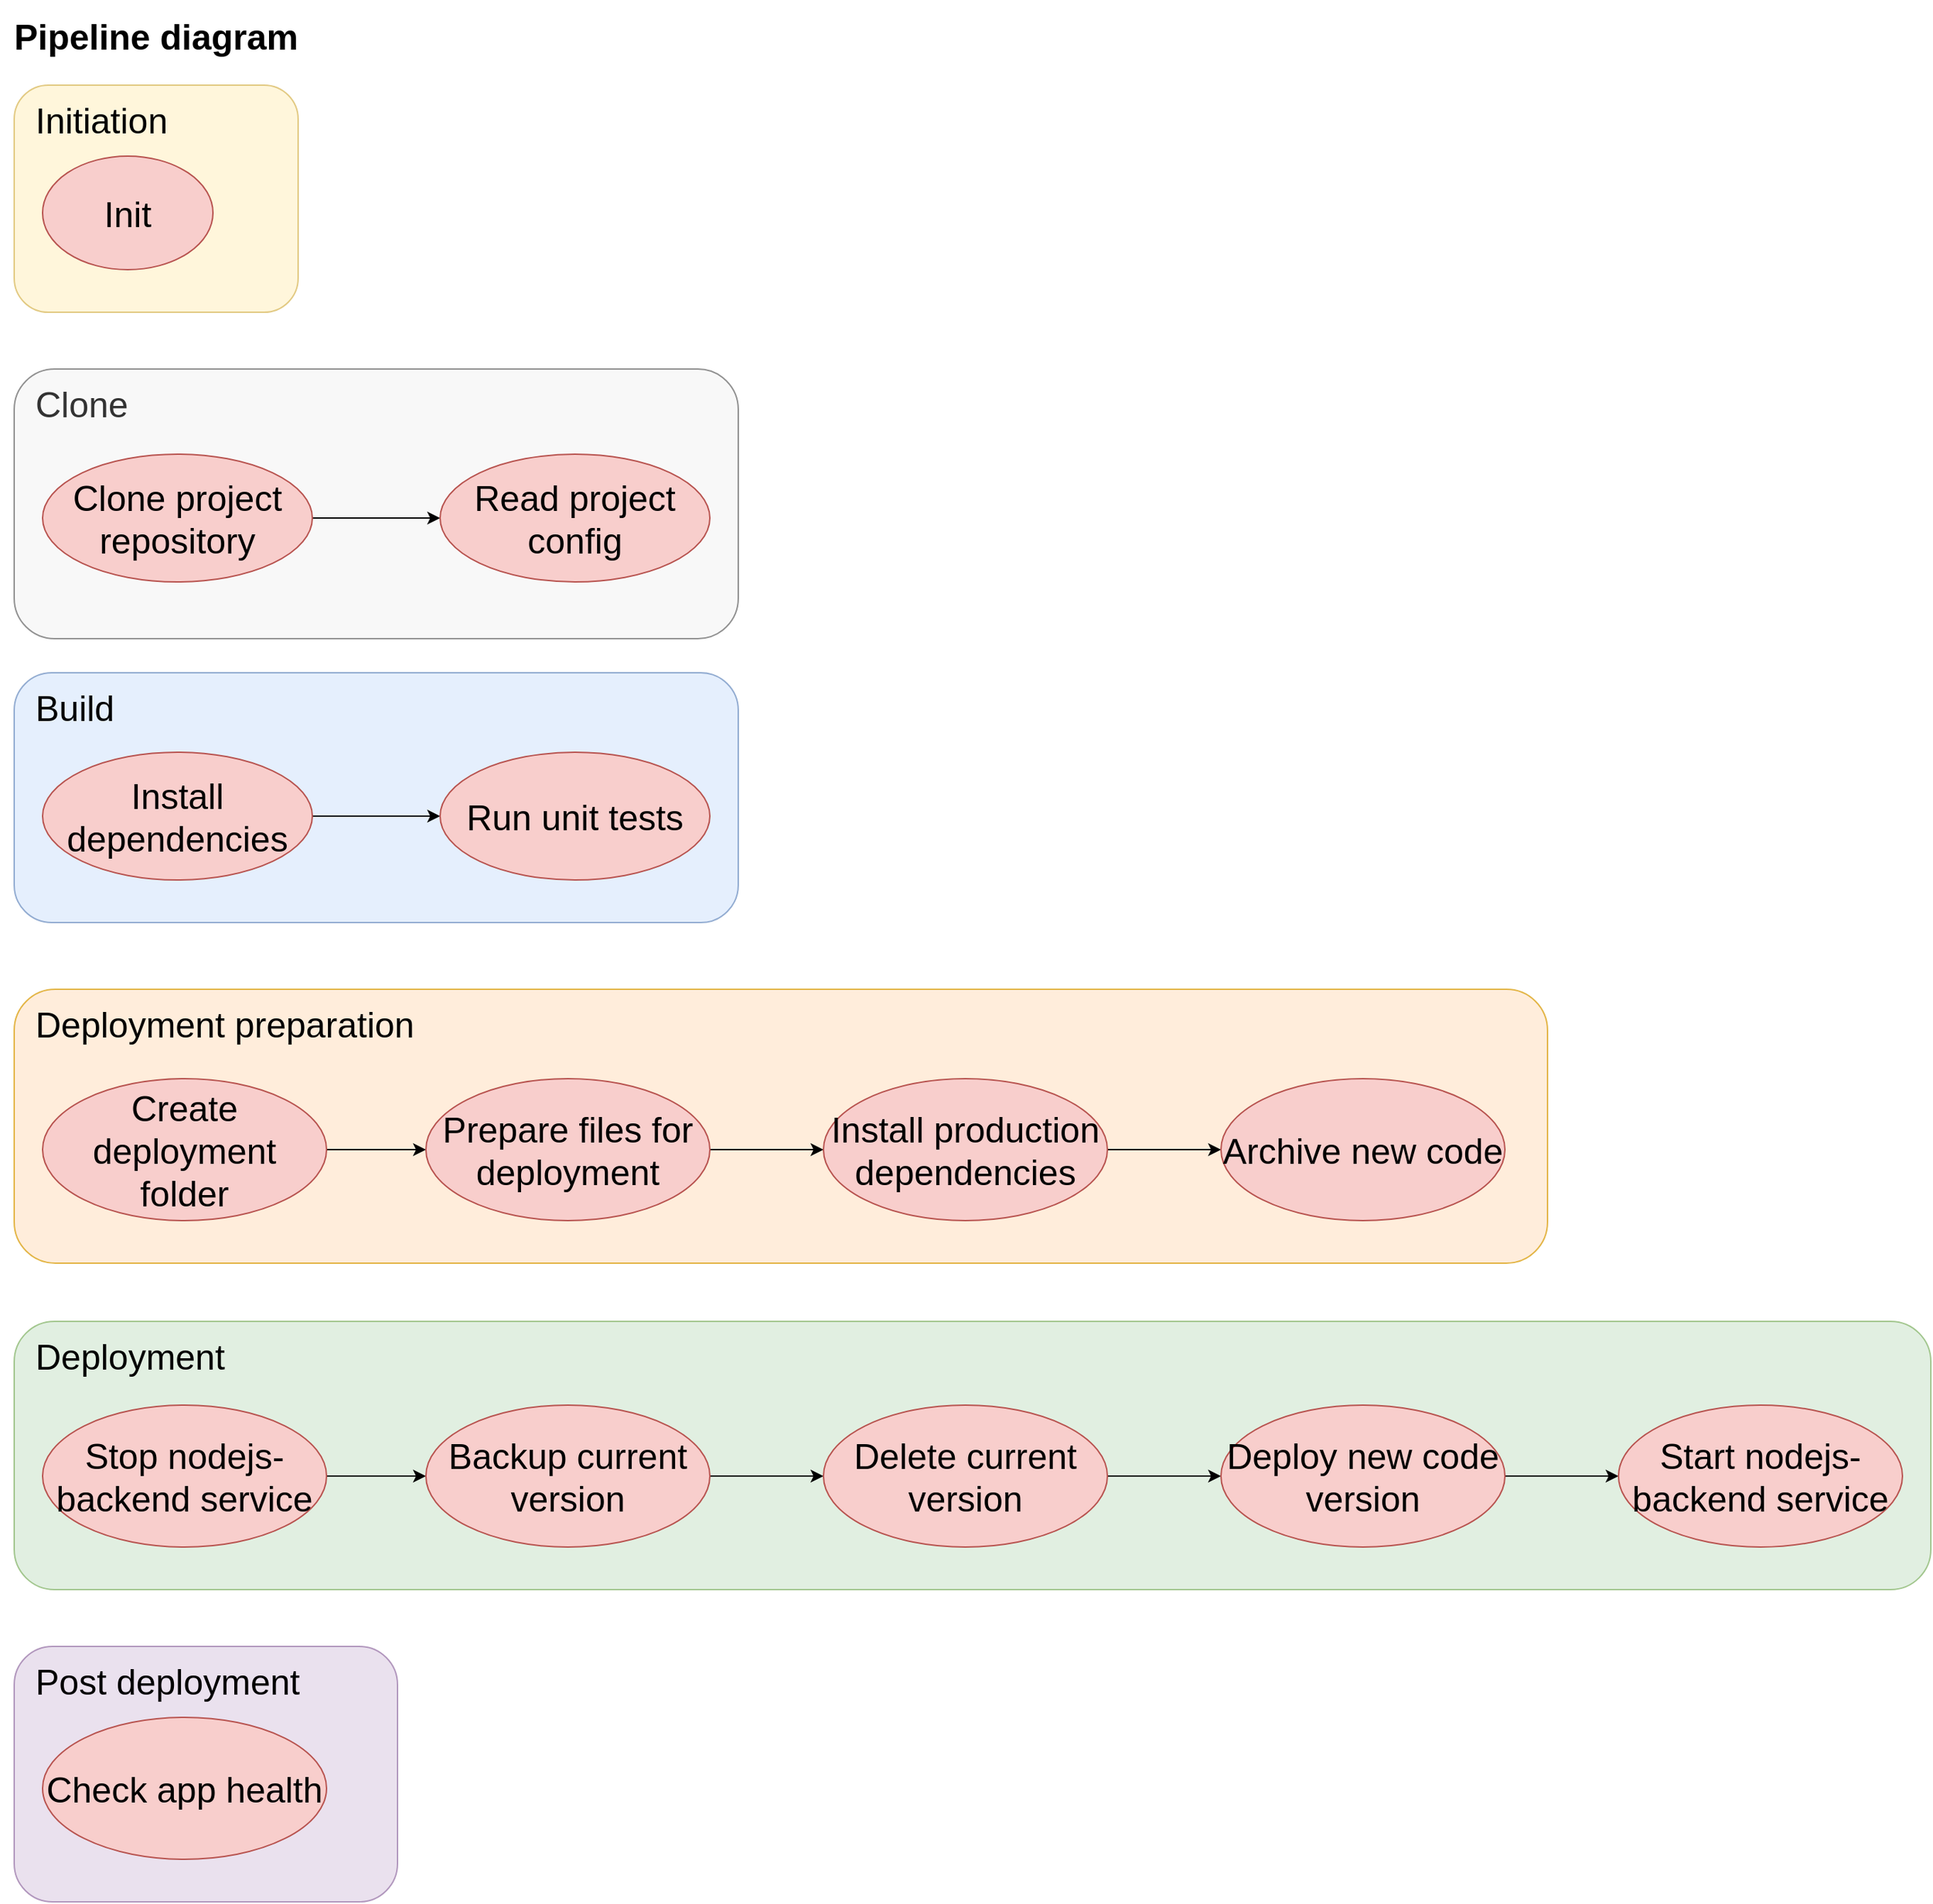 <mxfile version="16.4.11" type="device"><diagram id="kxJIiY0QIDJfX66LbqCa" name="Page-1"><mxGraphModel dx="2807" dy="1498" grid="1" gridSize="10" guides="1" tooltips="1" connect="1" arrows="1" fold="1" page="1" pageScale="1" pageWidth="1169" pageHeight="827" math="0" shadow="0"><root><mxCell id="0"/><mxCell id="1" parent="0"/><mxCell id="BQEeIFAX-ZNBw_XoLYFu-1" value="Pipeline diagram" style="text;html=1;strokeColor=none;fillColor=none;align=center;verticalAlign=middle;whiteSpace=wrap;rounded=0;fontSize=25;fontStyle=1" parent="1" vertex="1"><mxGeometry width="220" height="50" as="geometry"/></mxCell><mxCell id="4ls8hOl6Aox10tftew1Z-1" value="Initiation" style="rounded=1;whiteSpace=wrap;html=1;fontSize=25;verticalAlign=top;align=left;spacingLeft=10;spacing=5;fillColor=#fff2cc;strokeColor=#d6b656;opacity=70;" vertex="1" parent="1"><mxGeometry x="10" y="60" width="200" height="160" as="geometry"/></mxCell><mxCell id="4ls8hOl6Aox10tftew1Z-2" value="Clone" style="rounded=1;whiteSpace=wrap;html=1;fontSize=25;verticalAlign=top;align=left;spacingLeft=10;spacing=5;fillColor=#f5f5f5;strokeColor=#666666;opacity=70;fontColor=#333333;" vertex="1" parent="1"><mxGeometry x="10" y="260" width="510" height="190" as="geometry"/></mxCell><mxCell id="4ls8hOl6Aox10tftew1Z-3" value="Build" style="rounded=1;whiteSpace=wrap;html=1;fontSize=25;verticalAlign=top;align=left;spacingLeft=10;spacing=5;fillColor=#dae8fc;strokeColor=#6c8ebf;opacity=70;" vertex="1" parent="1"><mxGeometry x="10" y="474" width="510" height="176" as="geometry"/></mxCell><mxCell id="4ls8hOl6Aox10tftew1Z-4" value="Deployment preparation" style="rounded=1;whiteSpace=wrap;html=1;fontSize=25;verticalAlign=top;align=left;spacingLeft=10;spacing=5;fillColor=#ffe6cc;strokeColor=#d79b00;opacity=70;" vertex="1" parent="1"><mxGeometry x="10" y="697" width="1080" height="193" as="geometry"/></mxCell><mxCell id="4ls8hOl6Aox10tftew1Z-5" value="Deployment" style="rounded=1;whiteSpace=wrap;html=1;fontSize=25;verticalAlign=top;align=left;spacingLeft=10;spacing=5;fillColor=#d5e8d4;strokeColor=#82b366;opacity=70;" vertex="1" parent="1"><mxGeometry x="10" y="931" width="1350" height="189" as="geometry"/></mxCell><mxCell id="4ls8hOl6Aox10tftew1Z-6" value="Post deployment" style="rounded=1;whiteSpace=wrap;html=1;fontSize=25;verticalAlign=top;align=left;spacingLeft=10;spacing=5;fillColor=#e1d5e7;strokeColor=#9673a6;opacity=70;" vertex="1" parent="1"><mxGeometry x="10" y="1160" width="270" height="180" as="geometry"/></mxCell><mxCell id="4ls8hOl6Aox10tftew1Z-7" value="Init" style="ellipse;whiteSpace=wrap;html=1;fontSize=25;fillColor=#f8cecc;strokeColor=#b85450;" vertex="1" parent="1"><mxGeometry x="30" y="110" width="120" height="80" as="geometry"/></mxCell><mxCell id="4ls8hOl6Aox10tftew1Z-13" value="" style="edgeStyle=orthogonalEdgeStyle;rounded=0;orthogonalLoop=1;jettySize=auto;html=1;fontSize=25;" edge="1" parent="1" source="4ls8hOl6Aox10tftew1Z-8" target="4ls8hOl6Aox10tftew1Z-12"><mxGeometry relative="1" as="geometry"/></mxCell><mxCell id="4ls8hOl6Aox10tftew1Z-8" value="Clone project repository" style="ellipse;whiteSpace=wrap;html=1;fontSize=25;fillColor=#f8cecc;strokeColor=#b85450;" vertex="1" parent="1"><mxGeometry x="30" y="320" width="190" height="90" as="geometry"/></mxCell><mxCell id="4ls8hOl6Aox10tftew1Z-12" value="Read project config" style="ellipse;whiteSpace=wrap;html=1;fontSize=25;fillColor=#f8cecc;strokeColor=#b85450;" vertex="1" parent="1"><mxGeometry x="310" y="320" width="190" height="90" as="geometry"/></mxCell><mxCell id="4ls8hOl6Aox10tftew1Z-16" value="" style="edgeStyle=orthogonalEdgeStyle;rounded=0;orthogonalLoop=1;jettySize=auto;html=1;fontSize=25;" edge="1" parent="1" source="4ls8hOl6Aox10tftew1Z-14" target="4ls8hOl6Aox10tftew1Z-15"><mxGeometry relative="1" as="geometry"/></mxCell><mxCell id="4ls8hOl6Aox10tftew1Z-14" value="Install dependencies" style="ellipse;whiteSpace=wrap;html=1;fontSize=25;fillColor=#f8cecc;strokeColor=#b85450;" vertex="1" parent="1"><mxGeometry x="30" y="530" width="190" height="90" as="geometry"/></mxCell><mxCell id="4ls8hOl6Aox10tftew1Z-15" value="Run unit tests" style="ellipse;whiteSpace=wrap;html=1;fontSize=25;fillColor=#f8cecc;strokeColor=#b85450;" vertex="1" parent="1"><mxGeometry x="310" y="530" width="190" height="90" as="geometry"/></mxCell><mxCell id="4ls8hOl6Aox10tftew1Z-19" value="" style="edgeStyle=orthogonalEdgeStyle;rounded=0;orthogonalLoop=1;jettySize=auto;html=1;fontSize=25;" edge="1" parent="1" source="4ls8hOl6Aox10tftew1Z-17" target="4ls8hOl6Aox10tftew1Z-18"><mxGeometry relative="1" as="geometry"/></mxCell><mxCell id="4ls8hOl6Aox10tftew1Z-17" value="Create deployment folder" style="ellipse;whiteSpace=wrap;html=1;fontSize=25;fillColor=#f8cecc;strokeColor=#b85450;" vertex="1" parent="1"><mxGeometry x="30" y="760" width="200" height="100" as="geometry"/></mxCell><mxCell id="4ls8hOl6Aox10tftew1Z-21" value="" style="edgeStyle=orthogonalEdgeStyle;rounded=0;orthogonalLoop=1;jettySize=auto;html=1;fontSize=25;" edge="1" parent="1" source="4ls8hOl6Aox10tftew1Z-18" target="4ls8hOl6Aox10tftew1Z-20"><mxGeometry relative="1" as="geometry"/></mxCell><mxCell id="4ls8hOl6Aox10tftew1Z-18" value="Prepare files for deployment" style="ellipse;whiteSpace=wrap;html=1;fontSize=25;fillColor=#f8cecc;strokeColor=#b85450;" vertex="1" parent="1"><mxGeometry x="300" y="760" width="200" height="100" as="geometry"/></mxCell><mxCell id="4ls8hOl6Aox10tftew1Z-23" value="" style="edgeStyle=orthogonalEdgeStyle;rounded=0;orthogonalLoop=1;jettySize=auto;html=1;fontSize=25;" edge="1" parent="1" source="4ls8hOl6Aox10tftew1Z-20" target="4ls8hOl6Aox10tftew1Z-22"><mxGeometry relative="1" as="geometry"/></mxCell><mxCell id="4ls8hOl6Aox10tftew1Z-20" value="Install production dependencies" style="ellipse;whiteSpace=wrap;html=1;fontSize=25;fillColor=#f8cecc;strokeColor=#b85450;" vertex="1" parent="1"><mxGeometry x="580" y="760" width="200" height="100" as="geometry"/></mxCell><mxCell id="4ls8hOl6Aox10tftew1Z-22" value="Archive new code" style="ellipse;whiteSpace=wrap;html=1;fontSize=25;fillColor=#f8cecc;strokeColor=#b85450;" vertex="1" parent="1"><mxGeometry x="860" y="760" width="200" height="100" as="geometry"/></mxCell><mxCell id="4ls8hOl6Aox10tftew1Z-24" value="" style="edgeStyle=orthogonalEdgeStyle;rounded=0;orthogonalLoop=1;jettySize=auto;html=1;fontSize=25;" edge="1" parent="1" source="4ls8hOl6Aox10tftew1Z-25" target="4ls8hOl6Aox10tftew1Z-27"><mxGeometry relative="1" as="geometry"/></mxCell><mxCell id="4ls8hOl6Aox10tftew1Z-25" value="Stop nodejs-backend service" style="ellipse;whiteSpace=wrap;html=1;fontSize=25;fillColor=#f8cecc;strokeColor=#b85450;" vertex="1" parent="1"><mxGeometry x="30" y="990" width="200" height="100" as="geometry"/></mxCell><mxCell id="4ls8hOl6Aox10tftew1Z-26" value="" style="edgeStyle=orthogonalEdgeStyle;rounded=0;orthogonalLoop=1;jettySize=auto;html=1;fontSize=25;" edge="1" parent="1" source="4ls8hOl6Aox10tftew1Z-27" target="4ls8hOl6Aox10tftew1Z-29"><mxGeometry relative="1" as="geometry"/></mxCell><mxCell id="4ls8hOl6Aox10tftew1Z-27" value="Backup current version" style="ellipse;whiteSpace=wrap;html=1;fontSize=25;fillColor=#f8cecc;strokeColor=#b85450;" vertex="1" parent="1"><mxGeometry x="300" y="990" width="200" height="100" as="geometry"/></mxCell><mxCell id="4ls8hOl6Aox10tftew1Z-28" value="" style="edgeStyle=orthogonalEdgeStyle;rounded=0;orthogonalLoop=1;jettySize=auto;html=1;fontSize=25;" edge="1" parent="1" source="4ls8hOl6Aox10tftew1Z-29" target="4ls8hOl6Aox10tftew1Z-30"><mxGeometry relative="1" as="geometry"/></mxCell><mxCell id="4ls8hOl6Aox10tftew1Z-29" value="Delete current version" style="ellipse;whiteSpace=wrap;html=1;fontSize=25;fillColor=#f8cecc;strokeColor=#b85450;" vertex="1" parent="1"><mxGeometry x="580" y="990" width="200" height="100" as="geometry"/></mxCell><mxCell id="4ls8hOl6Aox10tftew1Z-32" value="" style="edgeStyle=orthogonalEdgeStyle;rounded=0;orthogonalLoop=1;jettySize=auto;html=1;fontSize=25;" edge="1" parent="1" source="4ls8hOl6Aox10tftew1Z-30" target="4ls8hOl6Aox10tftew1Z-31"><mxGeometry relative="1" as="geometry"/></mxCell><mxCell id="4ls8hOl6Aox10tftew1Z-30" value="Deploy new code version" style="ellipse;whiteSpace=wrap;html=1;fontSize=25;fillColor=#f8cecc;strokeColor=#b85450;" vertex="1" parent="1"><mxGeometry x="860" y="990" width="200" height="100" as="geometry"/></mxCell><mxCell id="4ls8hOl6Aox10tftew1Z-31" value="Start nodejs-backend service" style="ellipse;whiteSpace=wrap;html=1;fontSize=25;fillColor=#f8cecc;strokeColor=#b85450;" vertex="1" parent="1"><mxGeometry x="1140" y="990" width="200" height="100" as="geometry"/></mxCell><mxCell id="4ls8hOl6Aox10tftew1Z-33" value="Check app health" style="ellipse;whiteSpace=wrap;html=1;fontSize=25;fillColor=#f8cecc;strokeColor=#b85450;" vertex="1" parent="1"><mxGeometry x="30" y="1210" width="200" height="100" as="geometry"/></mxCell></root></mxGraphModel></diagram></mxfile>